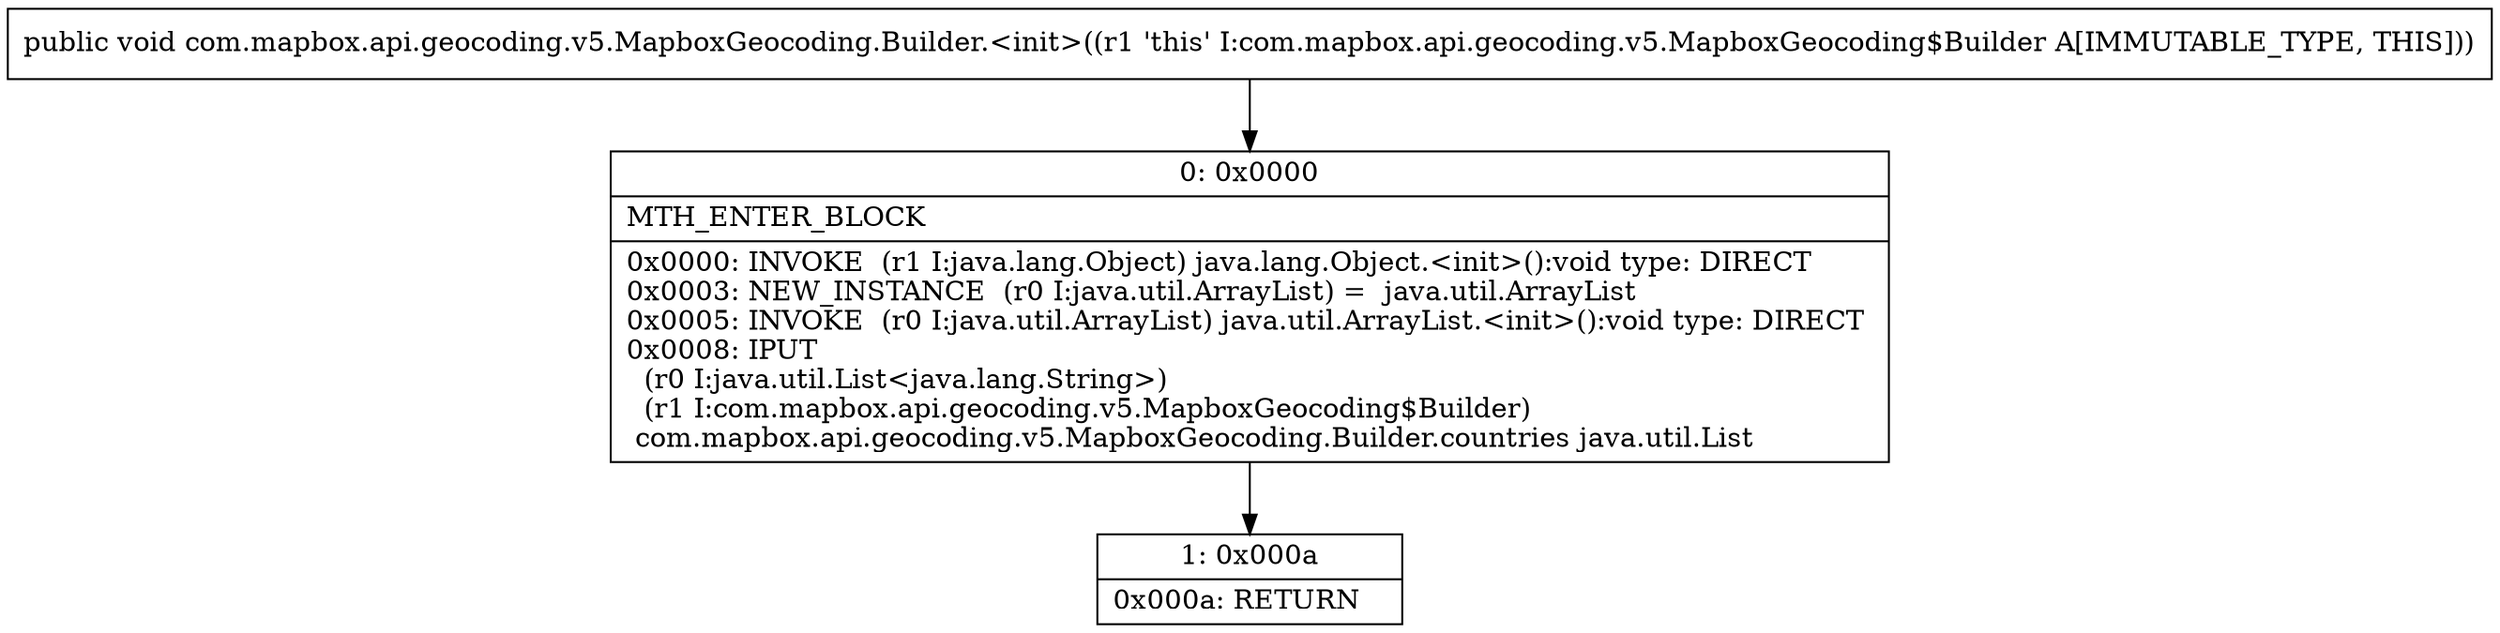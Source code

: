 digraph "CFG forcom.mapbox.api.geocoding.v5.MapboxGeocoding.Builder.\<init\>()V" {
Node_0 [shape=record,label="{0\:\ 0x0000|MTH_ENTER_BLOCK\l|0x0000: INVOKE  (r1 I:java.lang.Object) java.lang.Object.\<init\>():void type: DIRECT \l0x0003: NEW_INSTANCE  (r0 I:java.util.ArrayList) =  java.util.ArrayList \l0x0005: INVOKE  (r0 I:java.util.ArrayList) java.util.ArrayList.\<init\>():void type: DIRECT \l0x0008: IPUT  \l  (r0 I:java.util.List\<java.lang.String\>)\l  (r1 I:com.mapbox.api.geocoding.v5.MapboxGeocoding$Builder)\l com.mapbox.api.geocoding.v5.MapboxGeocoding.Builder.countries java.util.List \l}"];
Node_1 [shape=record,label="{1\:\ 0x000a|0x000a: RETURN   \l}"];
MethodNode[shape=record,label="{public void com.mapbox.api.geocoding.v5.MapboxGeocoding.Builder.\<init\>((r1 'this' I:com.mapbox.api.geocoding.v5.MapboxGeocoding$Builder A[IMMUTABLE_TYPE, THIS])) }"];
MethodNode -> Node_0;
Node_0 -> Node_1;
}


